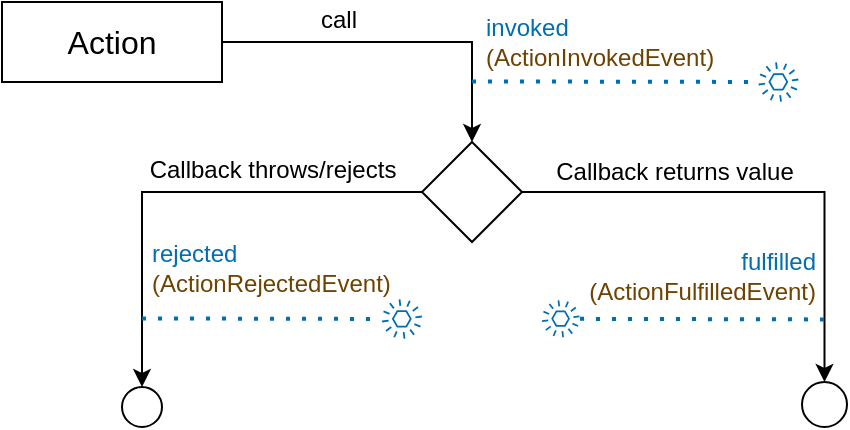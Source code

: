 <mxfile version="22.1.11" type="device">
  <diagram name="Page-1" id="SuQgEgQxvpsalF9tRc-u">
    <mxGraphModel dx="1116" dy="688" grid="1" gridSize="10" guides="1" tooltips="1" connect="1" arrows="1" fold="1" page="1" pageScale="1" pageWidth="827" pageHeight="1169" math="0" shadow="0">
      <root>
        <mxCell id="0" />
        <mxCell id="1" parent="0" />
        <mxCell id="rKBbz4sQz67ost8SNPDC-1" style="edgeStyle=orthogonalEdgeStyle;rounded=0;orthogonalLoop=1;jettySize=auto;html=1;" edge="1" parent="1" source="rKBbz4sQz67ost8SNPDC-3" target="rKBbz4sQz67ost8SNPDC-15">
          <mxGeometry relative="1" as="geometry">
            <mxPoint x="400" y="60" as="targetPoint" />
          </mxGeometry>
        </mxCell>
        <mxCell id="rKBbz4sQz67ost8SNPDC-2" value="call" style="edgeLabel;html=1;align=center;verticalAlign=middle;resizable=0;points=[];fontSize=12;" vertex="1" connectable="0" parent="rKBbz4sQz67ost8SNPDC-1">
          <mxGeometry x="-0.117" y="1" relative="1" as="geometry">
            <mxPoint x="-20" y="-10" as="offset" />
          </mxGeometry>
        </mxCell>
        <mxCell id="rKBbz4sQz67ost8SNPDC-3" value="Action" style="rounded=0;whiteSpace=wrap;html=1;fontSize=16;" vertex="1" parent="1">
          <mxGeometry x="40" y="40" width="110" height="40" as="geometry" />
        </mxCell>
        <mxCell id="rKBbz4sQz67ost8SNPDC-17" value="" style="edgeStyle=orthogonalEdgeStyle;rounded=0;orthogonalLoop=1;jettySize=auto;html=1;" edge="1" parent="1" source="rKBbz4sQz67ost8SNPDC-15" target="rKBbz4sQz67ost8SNPDC-16">
          <mxGeometry relative="1" as="geometry" />
        </mxCell>
        <mxCell id="rKBbz4sQz67ost8SNPDC-18" value="Callback throws/rejects" style="edgeLabel;html=1;align=center;verticalAlign=middle;resizable=0;points=[];fontSize=12;" vertex="1" connectable="0" parent="rKBbz4sQz67ost8SNPDC-17">
          <mxGeometry x="-0.382" relative="1" as="geometry">
            <mxPoint x="-2" y="-11" as="offset" />
          </mxGeometry>
        </mxCell>
        <mxCell id="rKBbz4sQz67ost8SNPDC-20" value="" style="edgeStyle=orthogonalEdgeStyle;rounded=0;orthogonalLoop=1;jettySize=auto;html=1;" edge="1" parent="1" source="rKBbz4sQz67ost8SNPDC-15" target="rKBbz4sQz67ost8SNPDC-19">
          <mxGeometry relative="1" as="geometry" />
        </mxCell>
        <mxCell id="rKBbz4sQz67ost8SNPDC-21" value="Callback returns value" style="edgeLabel;html=1;align=center;verticalAlign=middle;resizable=0;points=[];fontSize=12;" vertex="1" connectable="0" parent="rKBbz4sQz67ost8SNPDC-20">
          <mxGeometry x="-0.705" y="2" relative="1" as="geometry">
            <mxPoint x="39" y="-8" as="offset" />
          </mxGeometry>
        </mxCell>
        <mxCell id="rKBbz4sQz67ost8SNPDC-15" value="" style="rhombus;whiteSpace=wrap;html=1;" vertex="1" parent="1">
          <mxGeometry x="250" y="110" width="50" height="50" as="geometry" />
        </mxCell>
        <mxCell id="rKBbz4sQz67ost8SNPDC-16" value="" style="ellipse;whiteSpace=wrap;html=1;" vertex="1" parent="1">
          <mxGeometry x="100" y="232.5" width="20" height="20" as="geometry" />
        </mxCell>
        <mxCell id="rKBbz4sQz67ost8SNPDC-19" value="" style="ellipse;whiteSpace=wrap;html=1;" vertex="1" parent="1">
          <mxGeometry x="440" y="230" width="22.5" height="22.5" as="geometry" />
        </mxCell>
        <mxCell id="rKBbz4sQz67ost8SNPDC-25" value="" style="group" vertex="1" connectable="0" parent="1">
          <mxGeometry x="110" y="188.5" width="150" height="20" as="geometry" />
        </mxCell>
        <mxCell id="rKBbz4sQz67ost8SNPDC-22" value="" style="endArrow=none;dashed=1;html=1;dashPattern=1 3;strokeWidth=2;rounded=0;fillColor=#1ba1e2;strokeColor=#006EAF;" edge="1" parent="rKBbz4sQz67ost8SNPDC-25" target="rKBbz4sQz67ost8SNPDC-24">
          <mxGeometry width="50" height="50" relative="1" as="geometry">
            <mxPoint y="9.71" as="sourcePoint" />
            <mxPoint x="129" y="9.71" as="targetPoint" />
          </mxGeometry>
        </mxCell>
        <mxCell id="rKBbz4sQz67ost8SNPDC-23" value="rejected&lt;br&gt;&lt;font color=&quot;#6e4201&quot;&gt;&lt;font style=&quot;font-size: 12px;&quot;&gt;(&lt;/font&gt;ActionRejectedEvent)&lt;/font&gt;" style="edgeLabel;html=1;align=left;verticalAlign=middle;resizable=0;points=[];fontSize=12;fontColor=#006EAF;rotation=0;" vertex="1" connectable="0" parent="rKBbz4sQz67ost8SNPDC-22">
          <mxGeometry x="0.211" relative="1" as="geometry">
            <mxPoint x="-69" y="-26" as="offset" />
          </mxGeometry>
        </mxCell>
        <mxCell id="rKBbz4sQz67ost8SNPDC-24" value="" style="sketch=0;outlineConnect=0;fontColor=#ffffff;fillColor=#006EAF;strokeColor=#006EAF;dashed=0;verticalLabelPosition=bottom;verticalAlign=top;align=center;html=1;fontSize=12;fontStyle=0;aspect=fixed;pointerEvents=1;shape=mxgraph.aws4.event;" vertex="1" parent="rKBbz4sQz67ost8SNPDC-25">
          <mxGeometry x="120" width="20" height="20" as="geometry" />
        </mxCell>
        <mxCell id="rKBbz4sQz67ost8SNPDC-30" value="" style="group" vertex="1" connectable="0" parent="1">
          <mxGeometry x="310" y="189" width="141" height="20" as="geometry" />
        </mxCell>
        <mxCell id="rKBbz4sQz67ost8SNPDC-29" value="" style="sketch=0;outlineConnect=0;fontColor=#ffffff;fillColor=#006EAF;strokeColor=#006EAF;dashed=0;verticalLabelPosition=bottom;verticalAlign=top;align=center;html=1;fontSize=12;fontStyle=0;aspect=fixed;pointerEvents=1;shape=mxgraph.aws4.event;" vertex="1" parent="rKBbz4sQz67ost8SNPDC-30">
          <mxGeometry width="18.8" height="18.8" as="geometry" />
        </mxCell>
        <mxCell id="rKBbz4sQz67ost8SNPDC-27" value="" style="endArrow=none;dashed=1;html=1;dashPattern=1 3;strokeWidth=2;rounded=0;fillColor=#1ba1e2;strokeColor=#006EAF;" edge="1" parent="rKBbz4sQz67ost8SNPDC-30" target="rKBbz4sQz67ost8SNPDC-29">
          <mxGeometry width="50" height="50" relative="1" as="geometry">
            <mxPoint x="141" y="9.71" as="sourcePoint" />
            <mxPoint x="221.84" y="9.71" as="targetPoint" />
          </mxGeometry>
        </mxCell>
        <mxCell id="rKBbz4sQz67ost8SNPDC-28" value="fulfilled&lt;br&gt;&lt;font color=&quot;#6e4201&quot;&gt;&lt;font style=&quot;font-size: 12px;&quot;&gt;(&lt;/font&gt;ActionFulfilledEvent&lt;/font&gt;&lt;span style=&quot;color: rgb(110, 66, 1);&quot;&gt;)&lt;/span&gt;" style="edgeLabel;html=1;align=right;verticalAlign=middle;resizable=0;points=[];fontSize=12;fontColor=#006EAF;rotation=0;" vertex="1" connectable="0" parent="rKBbz4sQz67ost8SNPDC-27">
          <mxGeometry x="0.211" relative="1" as="geometry">
            <mxPoint x="70" y="-22" as="offset" />
          </mxGeometry>
        </mxCell>
        <mxCell id="rKBbz4sQz67ost8SNPDC-37" value="" style="group" vertex="1" connectable="0" parent="1">
          <mxGeometry x="275" y="70" width="166" height="20" as="geometry" />
        </mxCell>
        <mxCell id="rKBbz4sQz67ost8SNPDC-38" value="" style="endArrow=none;dashed=1;html=1;dashPattern=1 3;strokeWidth=2;rounded=0;fillColor=#1ba1e2;strokeColor=#006EAF;" edge="1" parent="rKBbz4sQz67ost8SNPDC-37" target="rKBbz4sQz67ost8SNPDC-40">
          <mxGeometry width="50" height="50" relative="1" as="geometry">
            <mxPoint y="9.71" as="sourcePoint" />
            <mxPoint x="142.76" y="9.71" as="targetPoint" />
          </mxGeometry>
        </mxCell>
        <mxCell id="rKBbz4sQz67ost8SNPDC-39" value="invoked&lt;br&gt;&lt;font color=&quot;#6e4201&quot;&gt;&lt;font style=&quot;font-size: 12px;&quot;&gt;(&lt;/font&gt;ActionInvokedEvent)&lt;/font&gt;" style="edgeLabel;html=1;align=left;verticalAlign=middle;resizable=0;points=[];fontSize=12;fontColor=#006EAF;rotation=0;" vertex="1" connectable="0" parent="rKBbz4sQz67ost8SNPDC-38">
          <mxGeometry x="0.211" relative="1" as="geometry">
            <mxPoint x="-81" y="-20" as="offset" />
          </mxGeometry>
        </mxCell>
        <mxCell id="rKBbz4sQz67ost8SNPDC-40" value="" style="sketch=0;outlineConnect=0;fontColor=#ffffff;fillColor=#006EAF;strokeColor=#006EAF;dashed=0;verticalLabelPosition=bottom;verticalAlign=top;align=center;html=1;fontSize=12;fontStyle=0;aspect=fixed;pointerEvents=1;shape=mxgraph.aws4.event;" vertex="1" parent="rKBbz4sQz67ost8SNPDC-37">
          <mxGeometry x="143.26" width="20" height="20" as="geometry" />
        </mxCell>
      </root>
    </mxGraphModel>
  </diagram>
</mxfile>
